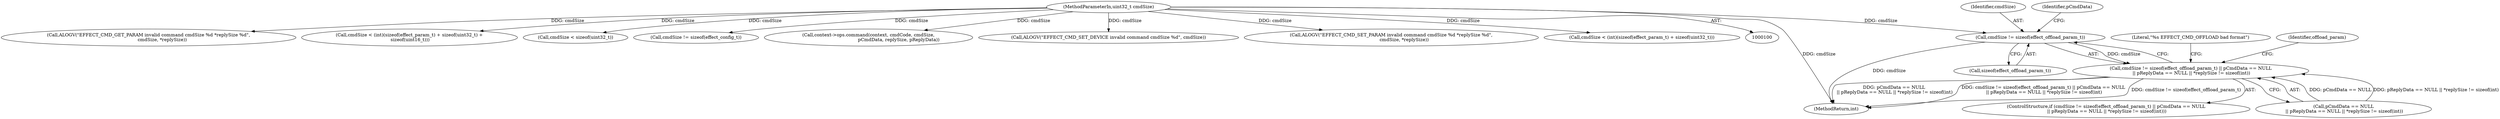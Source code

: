 digraph "0_Android_073a80800f341325932c66818ce4302b312909a4@API" {
"1000578" [label="(Call,cmdSize != sizeof(effect_offload_param_t))"];
"1000103" [label="(MethodParameterIn,uint32_t cmdSize)"];
"1000577" [label="(Call,cmdSize != sizeof(effect_offload_param_t) || pCmdData == NULL\n || pReplyData == NULL || *replySize != sizeof(int))"];
"1000712" [label="(MethodReturn,int)"];
"1000597" [label="(Literal,\"%s EFFECT_CMD_OFFLOAD bad format\")"];
"1000578" [label="(Call,cmdSize != sizeof(effect_offload_param_t))"];
"1000580" [label="(Call,sizeof(effect_offload_param_t))"];
"1000579" [label="(Identifier,cmdSize)"];
"1000413" [label="(Call,ALOGV(\"EFFECT_CMD_GET_PARAM invalid command cmdSize %d *replySize %d\",\n                   cmdSize, *replySize))"];
"1000576" [label="(ControlStructure,if (cmdSize != sizeof(effect_offload_param_t) || pCmdData == NULL\n || pReplyData == NULL || *replySize != sizeof(int)))"];
"1000470" [label="(Call,cmdSize < (int)(sizeof(effect_param_t) + sizeof(uint32_t) +\n sizeof(uint16_t)))"];
"1000541" [label="(Call,cmdSize < sizeof(uint32_t))"];
"1000196" [label="(Call,cmdSize != sizeof(effect_config_t))"];
"1000582" [label="(Call,pCmdData == NULL\n || pReplyData == NULL || *replySize != sizeof(int))"];
"1000103" [label="(MethodParameterIn,uint32_t cmdSize)"];
"1000688" [label="(Call,context->ops.command(context, cmdCode, cmdSize,\n                                          pCmdData, replySize, pReplyData))"];
"1000550" [label="(Call,ALOGV(\"EFFECT_CMD_SET_DEVICE invalid command cmdSize %d\", cmdSize))"];
"1000584" [label="(Identifier,pCmdData)"];
"1000577" [label="(Call,cmdSize != sizeof(effect_offload_param_t) || pCmdData == NULL\n || pReplyData == NULL || *replySize != sizeof(int))"];
"1000496" [label="(Call,ALOGV(\"EFFECT_CMD_SET_PARAM invalid command cmdSize %d *replySize %d\",\n                  cmdSize, *replySize))"];
"1000382" [label="(Call,cmdSize < (int)(sizeof(effect_param_t) + sizeof(uint32_t)))"];
"1000606" [label="(Identifier,offload_param)"];
"1000578" -> "1000577"  [label="AST: "];
"1000578" -> "1000580"  [label="CFG: "];
"1000579" -> "1000578"  [label="AST: "];
"1000580" -> "1000578"  [label="AST: "];
"1000584" -> "1000578"  [label="CFG: "];
"1000577" -> "1000578"  [label="CFG: "];
"1000578" -> "1000712"  [label="DDG: cmdSize"];
"1000578" -> "1000577"  [label="DDG: cmdSize"];
"1000103" -> "1000578"  [label="DDG: cmdSize"];
"1000103" -> "1000100"  [label="AST: "];
"1000103" -> "1000712"  [label="DDG: cmdSize"];
"1000103" -> "1000196"  [label="DDG: cmdSize"];
"1000103" -> "1000382"  [label="DDG: cmdSize"];
"1000103" -> "1000413"  [label="DDG: cmdSize"];
"1000103" -> "1000470"  [label="DDG: cmdSize"];
"1000103" -> "1000496"  [label="DDG: cmdSize"];
"1000103" -> "1000541"  [label="DDG: cmdSize"];
"1000103" -> "1000550"  [label="DDG: cmdSize"];
"1000103" -> "1000688"  [label="DDG: cmdSize"];
"1000577" -> "1000576"  [label="AST: "];
"1000577" -> "1000582"  [label="CFG: "];
"1000582" -> "1000577"  [label="AST: "];
"1000597" -> "1000577"  [label="CFG: "];
"1000606" -> "1000577"  [label="CFG: "];
"1000577" -> "1000712"  [label="DDG: cmdSize != sizeof(effect_offload_param_t) || pCmdData == NULL\n || pReplyData == NULL || *replySize != sizeof(int)"];
"1000577" -> "1000712"  [label="DDG: cmdSize != sizeof(effect_offload_param_t)"];
"1000577" -> "1000712"  [label="DDG: pCmdData == NULL\n || pReplyData == NULL || *replySize != sizeof(int)"];
"1000582" -> "1000577"  [label="DDG: pCmdData == NULL"];
"1000582" -> "1000577"  [label="DDG: pReplyData == NULL || *replySize != sizeof(int)"];
}
